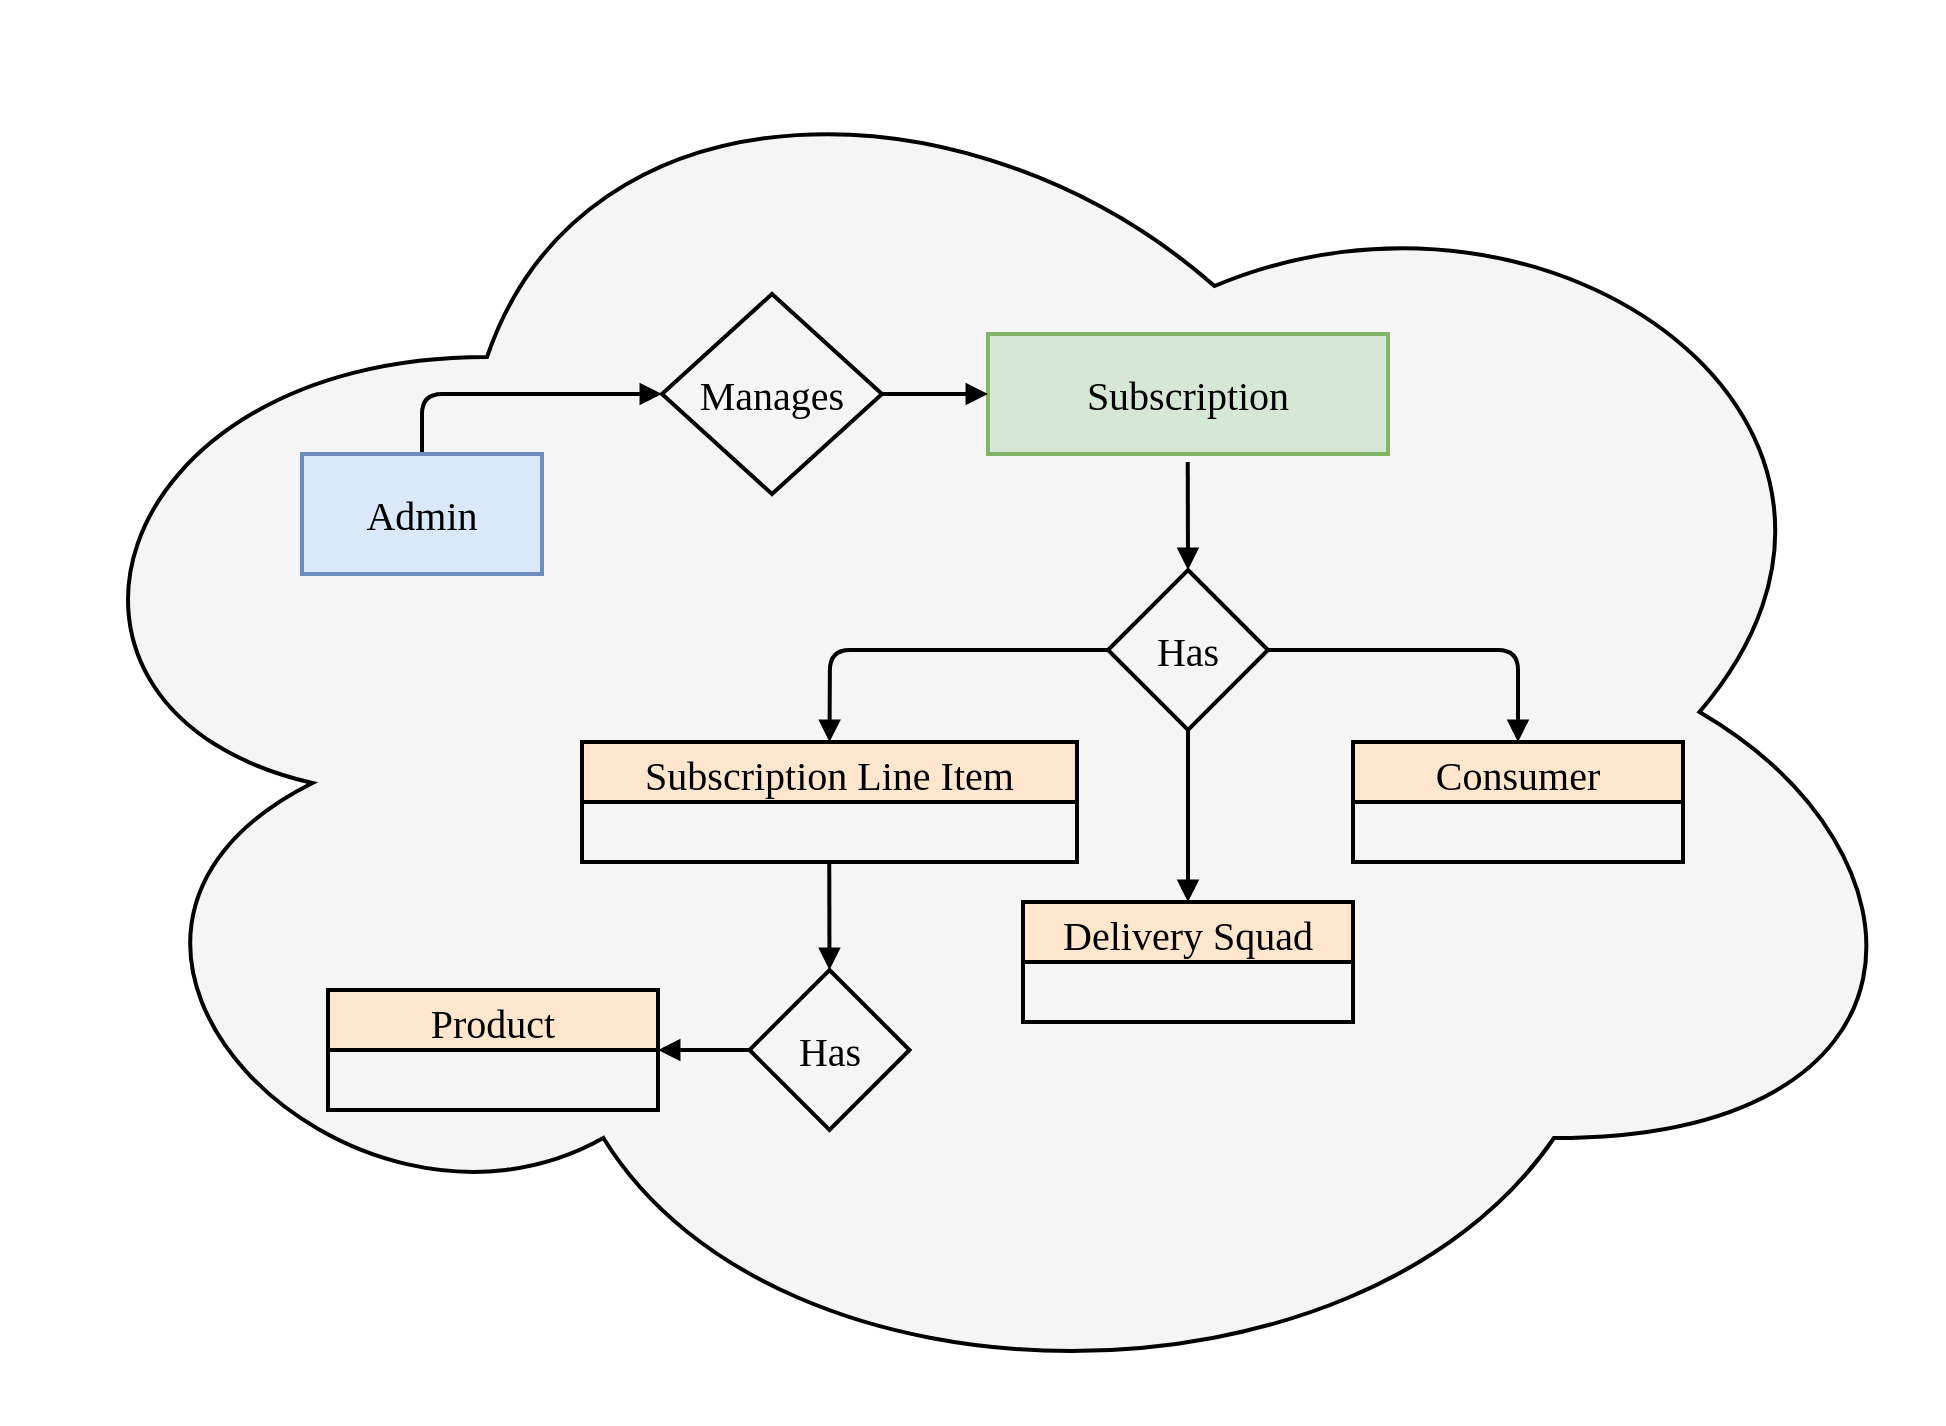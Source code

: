 <mxfile>
    <diagram id="R2lEEEUBdFMjLlhIrx00" name="Page-1">
        <mxGraphModel dx="1591" dy="728" grid="1" gridSize="10" guides="1" tooltips="1" connect="1" arrows="1" fold="1" page="1" pageScale="1" pageWidth="850" pageHeight="1100" math="0" shadow="0" extFonts="Permanent Marker^https://fonts.googleapis.com/css?family=Permanent+Marker">
            <root>
                <mxCell id="0"/>
                <mxCell id="1" parent="0"/>
                <mxCell id="131" value="" style="ellipse;shape=cloud;whiteSpace=wrap;html=1;fillColor=#f5f5f5;fontColor=#CC0066;strokeColor=#000000;strokeWidth=2;labelPosition=center;verticalLabelPosition=top;align=center;verticalAlign=bottom;fontSize=20;fontFamily=Verdana;" parent="1" vertex="1">
                    <mxGeometry x="-820" y="10" width="970" height="710" as="geometry"/>
                </mxCell>
                <mxCell id="135" value="Subscription Line Item" style="swimlane;fontStyle=0;childLayout=stackLayout;horizontal=1;startSize=30;horizontalStack=0;resizeParent=1;resizeParentMax=0;resizeLast=0;collapsible=1;marginBottom=0;fillColor=#ffe6cc;strokeColor=#000000;fontSize=20;strokeWidth=2;fontFamily=Verdana;" parent="1" vertex="1">
                    <mxGeometry x="-530" y="380" width="247.5" height="60" as="geometry"/>
                </mxCell>
                <mxCell id="136" style="edgeStyle=none;html=1;exitX=1;exitY=0.5;exitDx=0;exitDy=0;entryX=0.5;entryY=0;entryDx=0;entryDy=0;endArrow=block;endFill=1;strokeWidth=2;strokeColor=#000000;fontFamily=Verdana;" parent="1" source="137" target="140" edge="1">
                    <mxGeometry relative="1" as="geometry">
                        <Array as="points">
                            <mxPoint x="-62" y="334"/>
                        </Array>
                        <mxPoint x="-190" y="334" as="sourcePoint"/>
                        <mxPoint x="-126.5" y="420" as="targetPoint"/>
                    </mxGeometry>
                </mxCell>
                <mxCell id="137" value="Has" style="rhombus;whiteSpace=wrap;html=1;fontSize=20;fillColor=none;strokeWidth=2;strokeColor=#000000;fontFamily=Verdana;" parent="1" vertex="1">
                    <mxGeometry x="-267" y="294" width="80" height="80" as="geometry"/>
                </mxCell>
                <mxCell id="138" style="edgeStyle=none;html=1;exitX=0.47;exitY=1;exitDx=0;exitDy=0;entryX=0.5;entryY=0;entryDx=0;entryDy=0;fontSize=20;exitPerimeter=0;endArrow=block;endFill=1;strokeWidth=2;strokeColor=#000000;fontFamily=Verdana;" parent="1" target="137" edge="1">
                    <mxGeometry relative="1" as="geometry">
                        <mxPoint x="-227.125" y="240" as="sourcePoint"/>
                    </mxGeometry>
                </mxCell>
                <mxCell id="139" style="edgeStyle=none;html=1;entryX=0.5;entryY=0;entryDx=0;entryDy=0;fontSize=20;endArrow=block;endFill=1;strokeWidth=2;exitX=0;exitY=0.5;exitDx=0;exitDy=0;strokeColor=#000000;fontFamily=Verdana;" parent="1" source="137" target="135" edge="1">
                    <mxGeometry relative="1" as="geometry">
                        <mxPoint x="-228" y="370" as="sourcePoint"/>
                        <mxPoint x="-218" y="304" as="targetPoint"/>
                        <Array as="points">
                            <mxPoint x="-406" y="334"/>
                        </Array>
                    </mxGeometry>
                </mxCell>
                <mxCell id="140" value="Consumer" style="swimlane;fontStyle=0;childLayout=stackLayout;horizontal=1;startSize=30;horizontalStack=0;resizeParent=1;resizeParentMax=0;resizeLast=0;collapsible=1;marginBottom=0;fillColor=#ffe6cc;strokeColor=#000000;fontSize=20;strokeWidth=2;fontFamily=Verdana;" parent="1" vertex="1">
                    <mxGeometry x="-144.5" y="380" width="165" height="60" as="geometry"/>
                </mxCell>
                <mxCell id="141" value="Delivery Squad" style="swimlane;fontStyle=0;childLayout=stackLayout;horizontal=1;startSize=30;horizontalStack=0;resizeParent=1;resizeParentMax=0;resizeLast=0;collapsible=1;marginBottom=0;fillColor=#ffe6cc;strokeColor=#000000;fontSize=20;strokeWidth=2;fontFamily=Verdana;" parent="1" vertex="1">
                    <mxGeometry x="-309.5" y="460" width="165" height="60" as="geometry"/>
                </mxCell>
                <mxCell id="142" style="edgeStyle=none;html=1;exitX=0.5;exitY=1;exitDx=0;exitDy=0;entryX=0.5;entryY=0;entryDx=0;entryDy=0;endArrow=block;endFill=1;strokeWidth=2;strokeColor=#000000;fontFamily=Verdana;" parent="1" source="137" target="141" edge="1">
                    <mxGeometry relative="1" as="geometry">
                        <Array as="points"/>
                        <mxPoint x="-177" y="344" as="sourcePoint"/>
                        <mxPoint x="-57.5" y="430" as="targetPoint"/>
                    </mxGeometry>
                </mxCell>
                <mxCell id="143" value="Subscription" style="rounded=0;whiteSpace=wrap;html=1;labelBackgroundColor=none;labelBorderColor=none;spacing=0;fontSize=20;fillColor=#d5e8d4;strokeColor=#82b366;sketch=0;glass=0;fontFamily=Verdana;strokeWidth=2;" parent="1" vertex="1">
                    <mxGeometry x="-327" y="176" width="200" height="60" as="geometry"/>
                </mxCell>
                <mxCell id="146" style="edgeStyle=none;html=1;exitX=0.5;exitY=0;exitDx=0;exitDy=0;entryX=0;entryY=0.5;entryDx=0;entryDy=0;strokeWidth=2;endArrow=block;endFill=1;fontFamily=Verdana;" parent="1" source="144" target="145" edge="1">
                    <mxGeometry relative="1" as="geometry">
                        <Array as="points">
                            <mxPoint x="-610" y="206"/>
                        </Array>
                    </mxGeometry>
                </mxCell>
                <mxCell id="144" value="Admin" style="rounded=0;whiteSpace=wrap;html=1;labelBackgroundColor=none;labelBorderColor=none;spacing=0;fontSize=20;fillColor=#dae8fc;strokeColor=#6c8ebf;sketch=0;glass=0;fontFamily=Verdana;strokeWidth=2;" parent="1" vertex="1">
                    <mxGeometry x="-670" y="236" width="120" height="60" as="geometry"/>
                </mxCell>
                <mxCell id="147" style="edgeStyle=none;html=1;exitX=1;exitY=0.5;exitDx=0;exitDy=0;entryX=0;entryY=0.5;entryDx=0;entryDy=0;strokeWidth=2;endArrow=block;endFill=1;fontFamily=Verdana;" parent="1" source="145" target="143" edge="1">
                    <mxGeometry relative="1" as="geometry"/>
                </mxCell>
                <mxCell id="145" value="Manages" style="rhombus;whiteSpace=wrap;html=1;fontSize=20;fillColor=none;strokeWidth=2;strokeColor=#000000;fontFamily=Verdana;" parent="1" vertex="1">
                    <mxGeometry x="-490" y="156" width="110" height="100" as="geometry"/>
                </mxCell>
                <mxCell id="151" style="edgeStyle=none;html=1;exitX=0;exitY=0.5;exitDx=0;exitDy=0;entryX=1;entryY=0.5;entryDx=0;entryDy=0;strokeWidth=2;endArrow=block;endFill=1;" edge="1" parent="1" source="148" target="150">
                    <mxGeometry relative="1" as="geometry"/>
                </mxCell>
                <mxCell id="148" value="Has" style="rhombus;whiteSpace=wrap;html=1;fontSize=20;fillColor=none;strokeWidth=2;strokeColor=#000000;fontFamily=Verdana;" vertex="1" parent="1">
                    <mxGeometry x="-446.25" y="494" width="80" height="80" as="geometry"/>
                </mxCell>
                <mxCell id="149" style="edgeStyle=none;html=1;exitX=0.47;exitY=1;exitDx=0;exitDy=0;entryX=0.5;entryY=0;entryDx=0;entryDy=0;fontSize=20;exitPerimeter=0;endArrow=block;endFill=1;strokeWidth=2;strokeColor=#000000;fontFamily=Verdana;" edge="1" parent="1" target="148">
                    <mxGeometry relative="1" as="geometry">
                        <mxPoint x="-406.375" y="440" as="sourcePoint"/>
                    </mxGeometry>
                </mxCell>
                <mxCell id="150" value="Product" style="swimlane;fontStyle=0;childLayout=stackLayout;horizontal=1;startSize=30;horizontalStack=0;resizeParent=1;resizeParentMax=0;resizeLast=0;collapsible=1;marginBottom=0;fillColor=#ffe6cc;strokeColor=#000000;fontSize=20;strokeWidth=2;fontFamily=Verdana;" vertex="1" parent="1">
                    <mxGeometry x="-657" y="504" width="165" height="60" as="geometry"/>
                </mxCell>
            </root>
        </mxGraphModel>
    </diagram>
</mxfile>